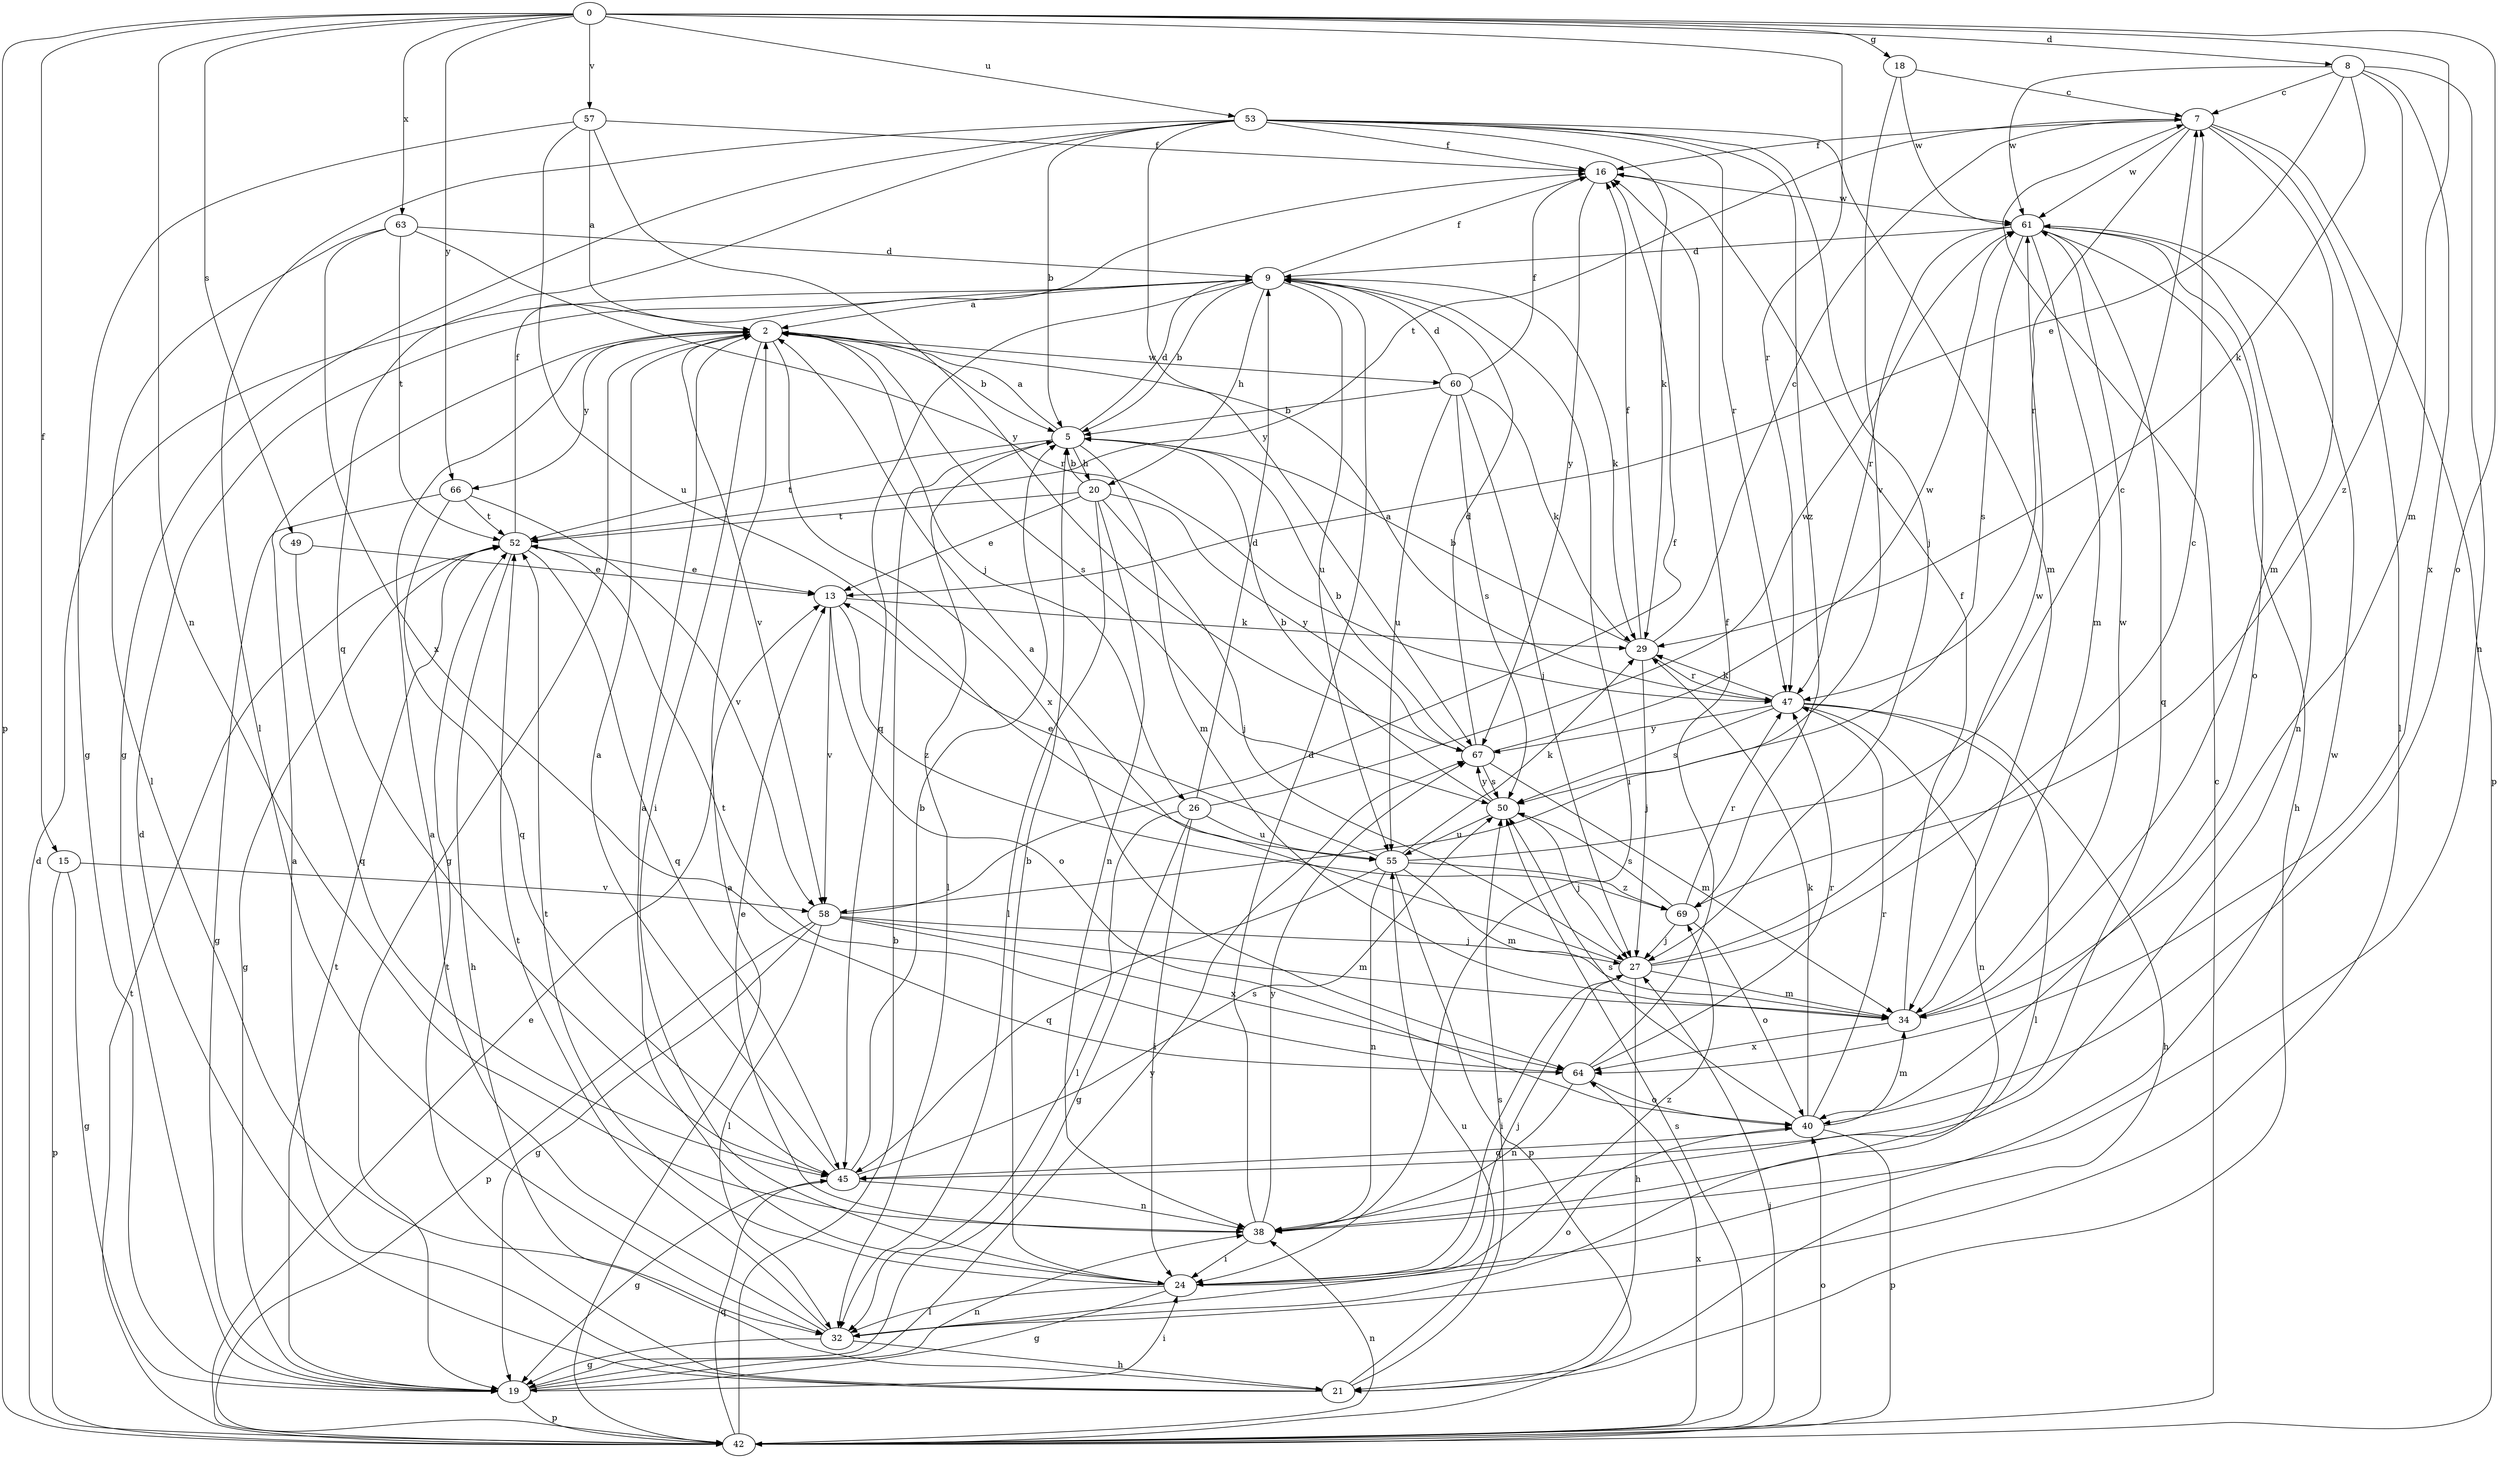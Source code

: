 strict digraph  {
0;
2;
5;
7;
8;
9;
13;
15;
16;
18;
19;
20;
21;
24;
26;
27;
29;
32;
34;
38;
40;
42;
45;
47;
49;
50;
52;
53;
55;
57;
58;
60;
61;
63;
64;
66;
67;
69;
0 -> 8  [label=d];
0 -> 15  [label=f];
0 -> 18  [label=g];
0 -> 34  [label=m];
0 -> 38  [label=n];
0 -> 40  [label=o];
0 -> 42  [label=p];
0 -> 47  [label=r];
0 -> 49  [label=s];
0 -> 53  [label=u];
0 -> 57  [label=v];
0 -> 63  [label=x];
0 -> 66  [label=y];
2 -> 5  [label=b];
2 -> 19  [label=g];
2 -> 24  [label=i];
2 -> 26  [label=j];
2 -> 50  [label=s];
2 -> 58  [label=v];
2 -> 60  [label=w];
2 -> 64  [label=x];
2 -> 66  [label=y];
5 -> 2  [label=a];
5 -> 9  [label=d];
5 -> 20  [label=h];
5 -> 32  [label=l];
5 -> 34  [label=m];
5 -> 52  [label=t];
7 -> 16  [label=f];
7 -> 32  [label=l];
7 -> 34  [label=m];
7 -> 42  [label=p];
7 -> 47  [label=r];
7 -> 52  [label=t];
7 -> 61  [label=w];
8 -> 7  [label=c];
8 -> 13  [label=e];
8 -> 29  [label=k];
8 -> 38  [label=n];
8 -> 61  [label=w];
8 -> 64  [label=x];
8 -> 69  [label=z];
9 -> 2  [label=a];
9 -> 5  [label=b];
9 -> 16  [label=f];
9 -> 20  [label=h];
9 -> 24  [label=i];
9 -> 29  [label=k];
9 -> 45  [label=q];
9 -> 55  [label=u];
13 -> 29  [label=k];
13 -> 40  [label=o];
13 -> 58  [label=v];
13 -> 69  [label=z];
15 -> 19  [label=g];
15 -> 42  [label=p];
15 -> 58  [label=v];
16 -> 61  [label=w];
16 -> 67  [label=y];
18 -> 7  [label=c];
18 -> 58  [label=v];
18 -> 61  [label=w];
19 -> 24  [label=i];
19 -> 38  [label=n];
19 -> 42  [label=p];
19 -> 52  [label=t];
19 -> 67  [label=y];
20 -> 5  [label=b];
20 -> 13  [label=e];
20 -> 27  [label=j];
20 -> 32  [label=l];
20 -> 38  [label=n];
20 -> 52  [label=t];
20 -> 67  [label=y];
21 -> 2  [label=a];
21 -> 9  [label=d];
21 -> 50  [label=s];
21 -> 52  [label=t];
21 -> 55  [label=u];
24 -> 2  [label=a];
24 -> 5  [label=b];
24 -> 19  [label=g];
24 -> 27  [label=j];
24 -> 32  [label=l];
24 -> 52  [label=t];
24 -> 61  [label=w];
24 -> 69  [label=z];
26 -> 9  [label=d];
26 -> 19  [label=g];
26 -> 24  [label=i];
26 -> 32  [label=l];
26 -> 55  [label=u];
26 -> 61  [label=w];
27 -> 2  [label=a];
27 -> 7  [label=c];
27 -> 21  [label=h];
27 -> 24  [label=i];
27 -> 34  [label=m];
27 -> 61  [label=w];
29 -> 5  [label=b];
29 -> 7  [label=c];
29 -> 16  [label=f];
29 -> 27  [label=j];
29 -> 47  [label=r];
32 -> 2  [label=a];
32 -> 19  [label=g];
32 -> 21  [label=h];
32 -> 40  [label=o];
32 -> 52  [label=t];
34 -> 16  [label=f];
34 -> 61  [label=w];
34 -> 64  [label=x];
38 -> 9  [label=d];
38 -> 13  [label=e];
38 -> 24  [label=i];
38 -> 67  [label=y];
40 -> 29  [label=k];
40 -> 34  [label=m];
40 -> 42  [label=p];
40 -> 45  [label=q];
40 -> 47  [label=r];
40 -> 50  [label=s];
42 -> 2  [label=a];
42 -> 5  [label=b];
42 -> 7  [label=c];
42 -> 9  [label=d];
42 -> 13  [label=e];
42 -> 27  [label=j];
42 -> 38  [label=n];
42 -> 40  [label=o];
42 -> 45  [label=q];
42 -> 50  [label=s];
42 -> 52  [label=t];
42 -> 64  [label=x];
45 -> 2  [label=a];
45 -> 5  [label=b];
45 -> 19  [label=g];
45 -> 38  [label=n];
45 -> 50  [label=s];
47 -> 2  [label=a];
47 -> 21  [label=h];
47 -> 29  [label=k];
47 -> 32  [label=l];
47 -> 38  [label=n];
47 -> 50  [label=s];
47 -> 67  [label=y];
49 -> 13  [label=e];
49 -> 45  [label=q];
50 -> 5  [label=b];
50 -> 27  [label=j];
50 -> 55  [label=u];
50 -> 67  [label=y];
52 -> 13  [label=e];
52 -> 16  [label=f];
52 -> 19  [label=g];
52 -> 21  [label=h];
52 -> 45  [label=q];
53 -> 5  [label=b];
53 -> 16  [label=f];
53 -> 19  [label=g];
53 -> 27  [label=j];
53 -> 29  [label=k];
53 -> 32  [label=l];
53 -> 34  [label=m];
53 -> 45  [label=q];
53 -> 47  [label=r];
53 -> 67  [label=y];
53 -> 69  [label=z];
55 -> 7  [label=c];
55 -> 13  [label=e];
55 -> 29  [label=k];
55 -> 34  [label=m];
55 -> 38  [label=n];
55 -> 42  [label=p];
55 -> 45  [label=q];
55 -> 69  [label=z];
57 -> 2  [label=a];
57 -> 16  [label=f];
57 -> 19  [label=g];
57 -> 55  [label=u];
57 -> 67  [label=y];
58 -> 16  [label=f];
58 -> 19  [label=g];
58 -> 27  [label=j];
58 -> 32  [label=l];
58 -> 34  [label=m];
58 -> 42  [label=p];
58 -> 64  [label=x];
60 -> 5  [label=b];
60 -> 9  [label=d];
60 -> 16  [label=f];
60 -> 27  [label=j];
60 -> 29  [label=k];
60 -> 50  [label=s];
60 -> 55  [label=u];
61 -> 9  [label=d];
61 -> 21  [label=h];
61 -> 34  [label=m];
61 -> 38  [label=n];
61 -> 40  [label=o];
61 -> 45  [label=q];
61 -> 47  [label=r];
61 -> 50  [label=s];
63 -> 9  [label=d];
63 -> 32  [label=l];
63 -> 47  [label=r];
63 -> 52  [label=t];
63 -> 64  [label=x];
64 -> 16  [label=f];
64 -> 38  [label=n];
64 -> 40  [label=o];
64 -> 47  [label=r];
64 -> 52  [label=t];
66 -> 19  [label=g];
66 -> 45  [label=q];
66 -> 52  [label=t];
66 -> 58  [label=v];
67 -> 5  [label=b];
67 -> 9  [label=d];
67 -> 34  [label=m];
67 -> 50  [label=s];
67 -> 61  [label=w];
69 -> 27  [label=j];
69 -> 40  [label=o];
69 -> 47  [label=r];
69 -> 50  [label=s];
}
